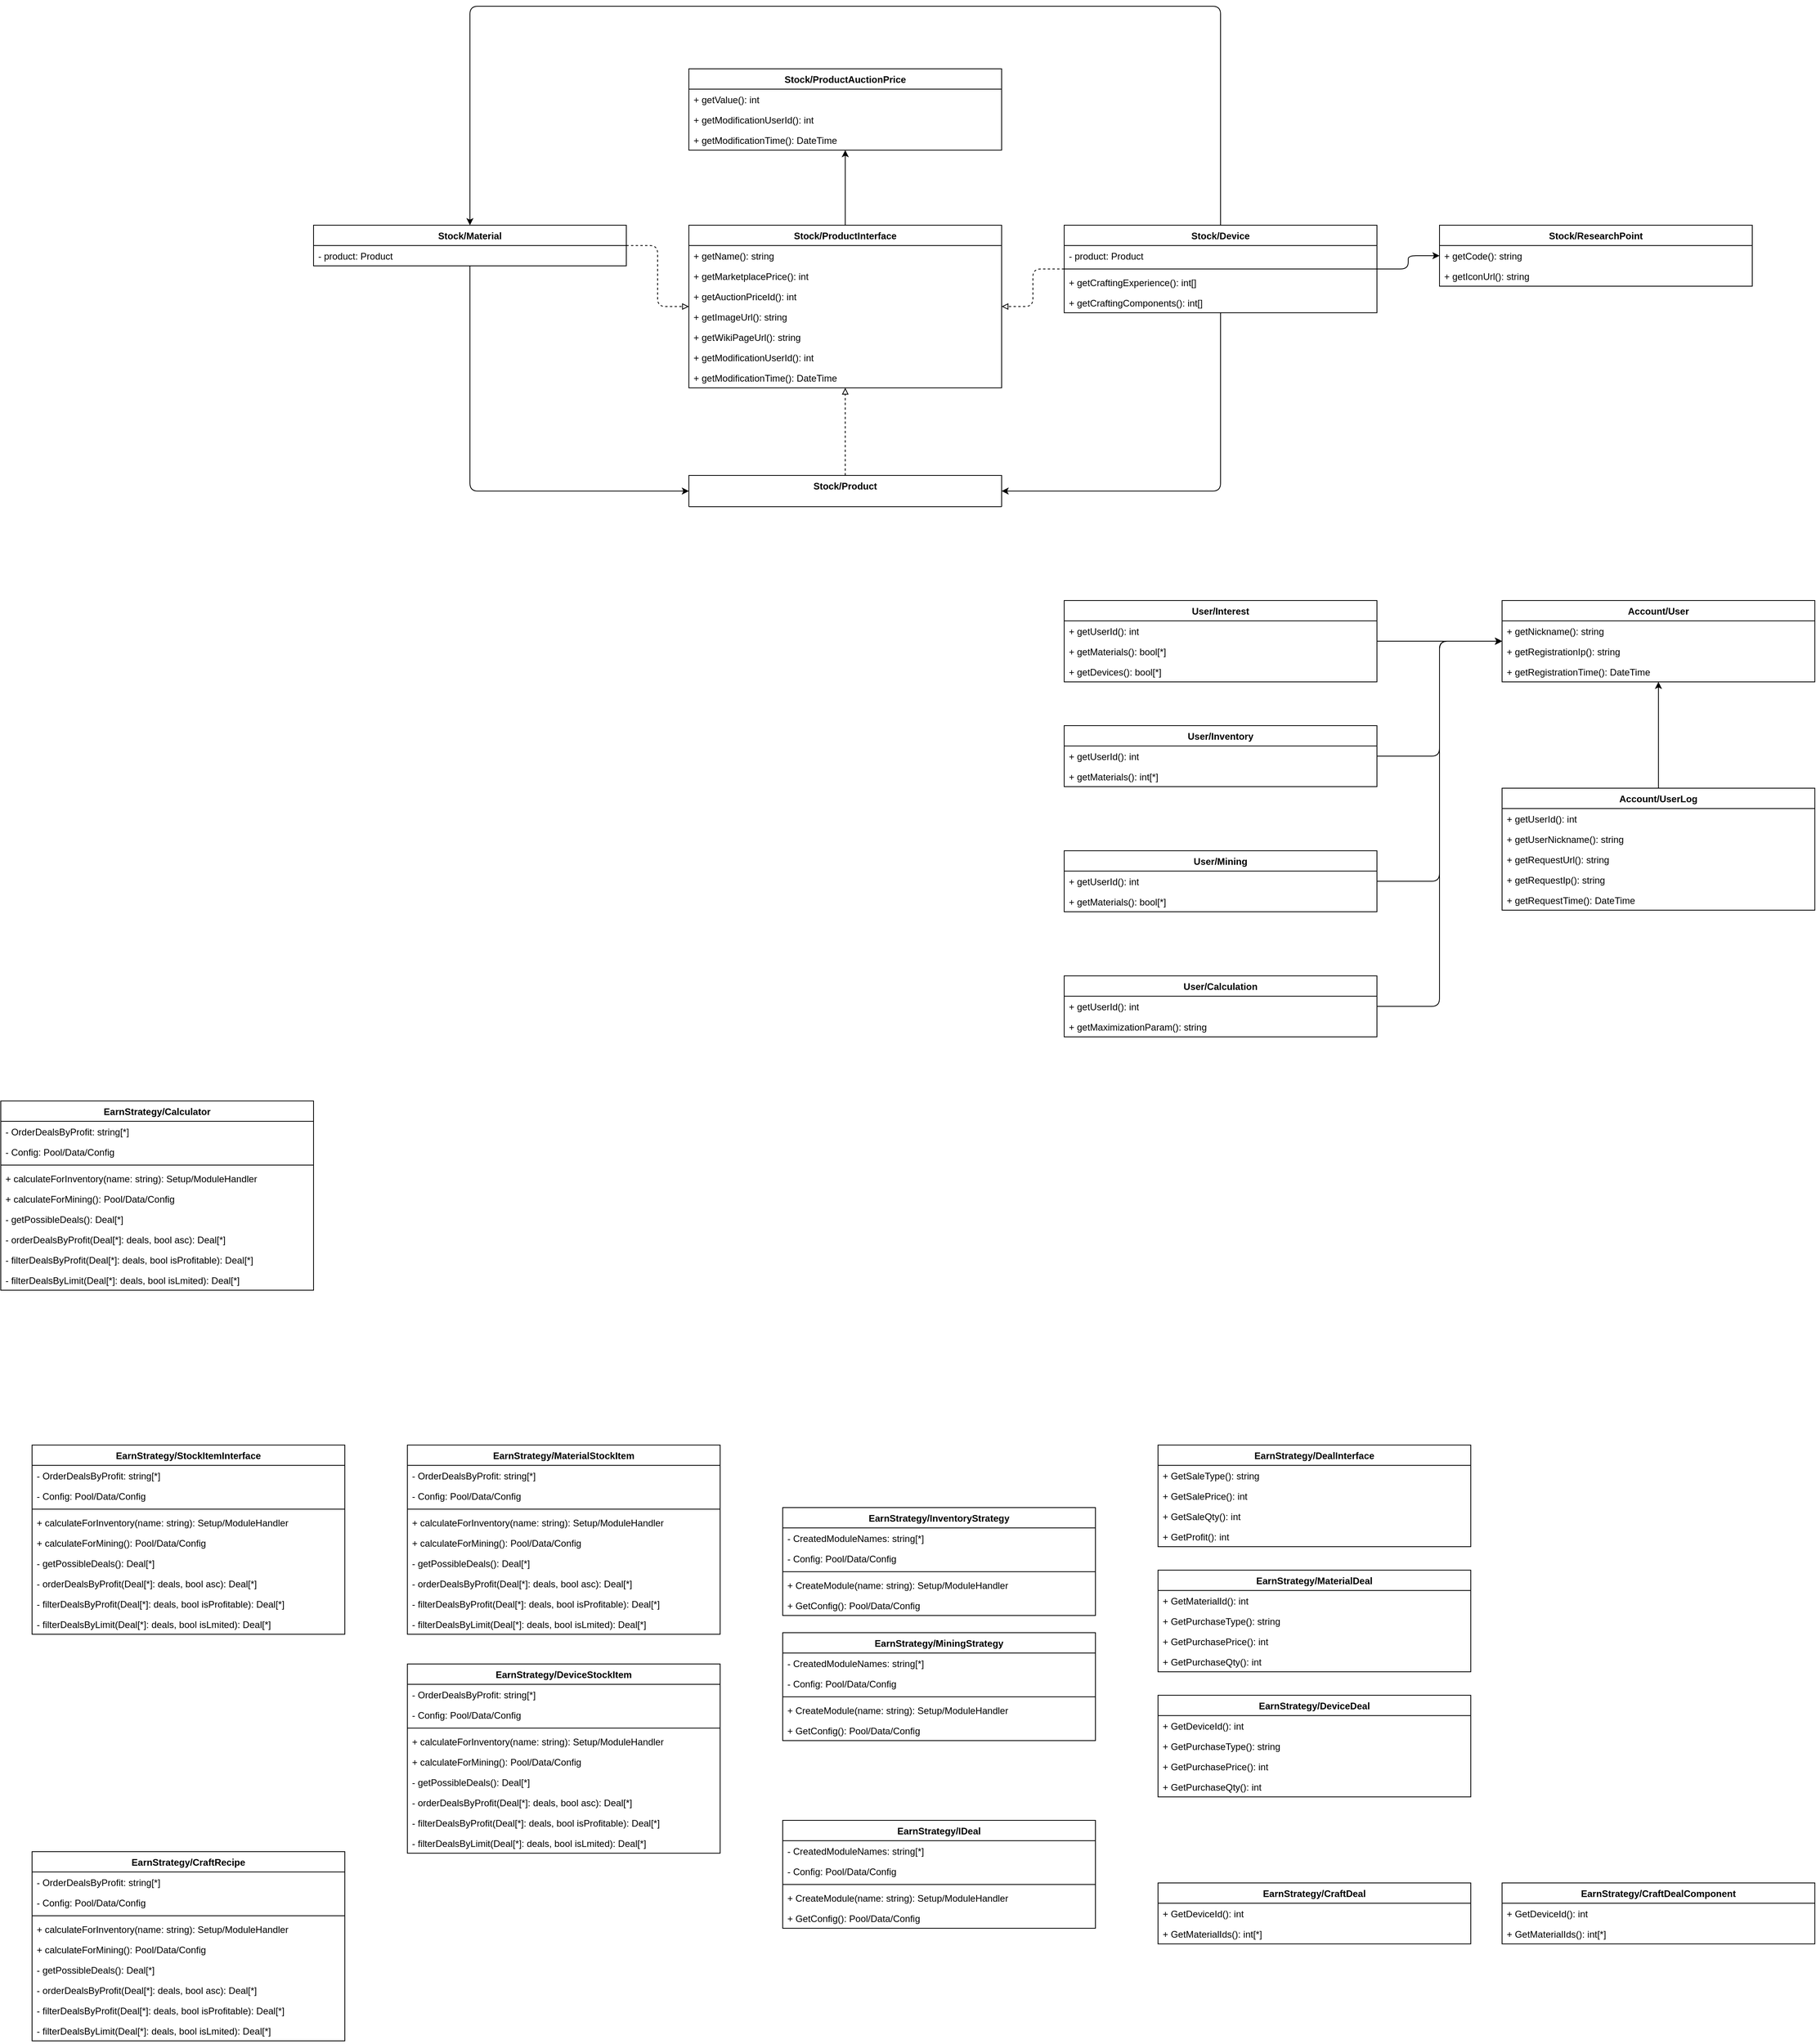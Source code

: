 <mxfile version="14.9.1" type="device"><diagram id="EbTlqy_v-wHD_9Xrhujj" name="Page-1"><mxGraphModel dx="19" dy="-1343" grid="1" gridSize="10" guides="0" tooltips="1" connect="1" arrows="1" fold="1" page="1" pageScale="1" pageWidth="827" pageHeight="1169" math="0" shadow="0"><root><mxCell id="0"/><mxCell id="1" parent="0"/><mxCell id="W6qtUKKai1vvtHUd_UgI-61" style="edgeStyle=orthogonalEdgeStyle;rounded=1;orthogonalLoop=1;jettySize=auto;html=1;fontSize=12;" parent="1" edge="1"><mxGeometry relative="1" as="geometry"><mxPoint x="2080" y="3399" as="sourcePoint"/></mxGeometry></mxCell><mxCell id="W6qtUKKai1vvtHUd_UgI-63" style="edgeStyle=orthogonalEdgeStyle;rounded=1;orthogonalLoop=1;jettySize=auto;html=1;fontSize=12;" parent="1" edge="1"><mxGeometry relative="1" as="geometry"><mxPoint x="2560" y="3425" as="sourcePoint"/></mxGeometry></mxCell><mxCell id="W6qtUKKai1vvtHUd_UgI-64" style="edgeStyle=orthogonalEdgeStyle;rounded=1;orthogonalLoop=1;jettySize=auto;html=1;fontSize=12;" parent="1" edge="1"><mxGeometry relative="1" as="geometry"><mxPoint x="3040" y="3399" as="sourcePoint"/></mxGeometry></mxCell><mxCell id="LVzOvmLSBqFNdBxfT8Rm-192" value="use" style="edgeStyle=orthogonalEdgeStyle;rounded=1;orthogonalLoop=1;jettySize=auto;html=1;endArrow=classic;endFill=1;dashed=1;" parent="1" edge="1"><mxGeometry relative="1" as="geometry"><Array as="points"><mxPoint x="1400" y="7359"/></Array><mxPoint x="1400" y="6884" as="sourcePoint"/></mxGeometry></mxCell><mxCell id="LVzOvmLSBqFNdBxfT8Rm-194" value="use" style="edgeStyle=orthogonalEdgeStyle;rounded=1;orthogonalLoop=1;jettySize=auto;html=1;endArrow=classic;endFill=1;dashed=1;" parent="1" edge="1"><mxGeometry relative="1" as="geometry"><mxPoint x="1600" y="6802" as="sourcePoint"/></mxGeometry></mxCell><mxCell id="LVzOvmLSBqFNdBxfT8Rm-190" style="edgeStyle=orthogonalEdgeStyle;rounded=1;orthogonalLoop=1;jettySize=auto;html=1;endArrow=classic;endFill=1;" parent="1" edge="1"><mxGeometry relative="1" as="geometry"><mxPoint x="2080" y="6906.0" as="sourcePoint"/></mxGeometry></mxCell><mxCell id="LVzOvmLSBqFNdBxfT8Rm-195" style="edgeStyle=orthogonalEdgeStyle;rounded=1;orthogonalLoop=1;jettySize=auto;html=1;endArrow=classic;endFill=1;" parent="1" edge="1"><mxGeometry relative="1" as="geometry"><mxPoint x="1880" y="7092.0" as="targetPoint"/></mxGeometry></mxCell><mxCell id="frJYX-tKk3IKAOaVazSM-27" style="edgeStyle=orthogonalEdgeStyle;rounded=1;orthogonalLoop=1;jettySize=auto;html=1;" parent="1" edge="1"><mxGeometry relative="1" as="geometry"><mxPoint x="2080" y="7372" as="sourcePoint"/></mxGeometry></mxCell><mxCell id="frJYX-tKk3IKAOaVazSM-29" style="edgeStyle=orthogonalEdgeStyle;rounded=1;orthogonalLoop=1;jettySize=auto;html=1;" parent="1" edge="1"><mxGeometry relative="1" as="geometry"><mxPoint x="2080" y="7372" as="sourcePoint"/></mxGeometry></mxCell><mxCell id="frJYX-tKk3IKAOaVazSM-30" style="edgeStyle=orthogonalEdgeStyle;rounded=1;orthogonalLoop=1;jettySize=auto;html=1;" parent="1" edge="1"><mxGeometry relative="1" as="geometry"><Array as="points"><mxPoint x="2120" y="7372"/><mxPoint x="2120" y="7606"/></Array><mxPoint x="2080" y="7372" as="sourcePoint"/></mxGeometry></mxCell><mxCell id="frJYX-tKk3IKAOaVazSM-34" style="edgeStyle=orthogonalEdgeStyle;rounded=1;orthogonalLoop=1;jettySize=auto;html=1;endArrow=block;endFill=0;" parent="1" edge="1"><mxGeometry relative="1" as="geometry"><mxPoint x="2560" y="7206.0" as="sourcePoint"/></mxGeometry></mxCell><mxCell id="frJYX-tKk3IKAOaVazSM-35" style="edgeStyle=orthogonalEdgeStyle;rounded=1;orthogonalLoop=1;jettySize=auto;html=1;endArrow=block;endFill=0;exitX=1;exitY=0.5;exitDx=0;exitDy=0;" parent="1" edge="1"><mxGeometry relative="1" as="geometry"><mxPoint x="2640" y="7393" as="targetPoint"/></mxGeometry></mxCell><mxCell id="frJYX-tKk3IKAOaVazSM-36" style="edgeStyle=orthogonalEdgeStyle;rounded=1;orthogonalLoop=1;jettySize=auto;html=1;endArrow=block;endFill=0;" parent="1" edge="1"><mxGeometry relative="1" as="geometry"><mxPoint x="2840" y="7426.0" as="targetPoint"/></mxGeometry></mxCell><mxCell id="P37nVCTgm7CpsJvQs5XP-95" style="edgeStyle=orthogonalEdgeStyle;rounded=1;orthogonalLoop=1;jettySize=auto;html=1;endArrow=classic;endFill=1;" parent="1" edge="1"><mxGeometry relative="1" as="geometry"><mxPoint x="1880" y="8772" as="sourcePoint"/></mxGeometry></mxCell><mxCell id="P37nVCTgm7CpsJvQs5XP-91" value="use" style="edgeStyle=orthogonalEdgeStyle;rounded=1;orthogonalLoop=1;jettySize=auto;html=1;dashed=1;endArrow=classic;endFill=1;" parent="1" edge="1"><mxGeometry relative="1" as="geometry"><mxPoint x="1600" y="8521" as="sourcePoint"/></mxGeometry></mxCell><mxCell id="P37nVCTgm7CpsJvQs5XP-90" value="create" style="edgeStyle=orthogonalEdgeStyle;rounded=1;orthogonalLoop=1;jettySize=auto;html=1;dashed=1;endArrow=classic;endFill=1;" parent="1" edge="1"><mxGeometry relative="1" as="geometry"><mxPoint x="1600" y="8776" as="sourcePoint"/></mxGeometry></mxCell><mxCell id="P37nVCTgm7CpsJvQs5XP-167" style="edgeStyle=orthogonalEdgeStyle;rounded=1;orthogonalLoop=1;jettySize=auto;html=1;dashed=1;startArrow=none;startFill=0;endArrow=block;endFill=0;" parent="1" edge="1"><mxGeometry relative="1" as="geometry"><mxPoint x="1880" y="8946" as="targetPoint"/></mxGeometry></mxCell><mxCell id="P37nVCTgm7CpsJvQs5XP-149" style="edgeStyle=orthogonalEdgeStyle;rounded=1;orthogonalLoop=1;jettySize=auto;html=1;dashed=1;endArrow=block;endFill=0;" parent="1" edge="1"><mxGeometry relative="1" as="geometry"><mxPoint x="-40" y="9632" as="targetPoint"/></mxGeometry></mxCell><mxCell id="P37nVCTgm7CpsJvQs5XP-155" style="edgeStyle=orthogonalEdgeStyle;rounded=1;orthogonalLoop=1;jettySize=auto;html=1;endArrow=block;endFill=0;" parent="1" edge="1"><mxGeometry relative="1" as="geometry"><mxPoint x="-40" y="9832" as="targetPoint"/></mxGeometry></mxCell><mxCell id="P37nVCTgm7CpsJvQs5XP-156" style="edgeStyle=orthogonalEdgeStyle;rounded=1;orthogonalLoop=1;jettySize=auto;html=1;endArrow=block;endFill=0;" parent="1" edge="1"><mxGeometry relative="1" as="geometry"><mxPoint x="-40" y="9832" as="targetPoint"/></mxGeometry></mxCell><mxCell id="P37nVCTgm7CpsJvQs5XP-157" style="edgeStyle=orthogonalEdgeStyle;rounded=1;orthogonalLoop=1;jettySize=auto;html=1;endArrow=block;endFill=0;" parent="1" edge="1"><mxGeometry relative="1" as="geometry"><mxPoint x="-40" y="9832" as="targetPoint"/></mxGeometry></mxCell><mxCell id="P37nVCTgm7CpsJvQs5XP-158" style="edgeStyle=orthogonalEdgeStyle;rounded=1;orthogonalLoop=1;jettySize=auto;html=1;endArrow=block;endFill=0;" parent="1" edge="1"><mxGeometry relative="1" as="geometry"><mxPoint x="-40" y="9832" as="targetPoint"/></mxGeometry></mxCell><mxCell id="9mJM6Vaxg9Ev8bd19UC6-107" style="edgeStyle=orthogonalEdgeStyle;rounded=1;orthogonalLoop=1;jettySize=auto;html=1;" parent="1" edge="1"><mxGeometry relative="1" as="geometry"><mxPoint x="1881" y="10320" as="targetPoint"/></mxGeometry></mxCell><mxCell id="9_f8xP5I8T8q7VKbAw_a-142" style="edgeStyle=orthogonalEdgeStyle;rounded=0;orthogonalLoop=1;jettySize=auto;html=1;startArrow=none;startFill=0;endArrow=none;endFill=0;" parent="1" edge="1"><mxGeometry relative="1" as="geometry"><mxPoint x="160" y="12301" as="sourcePoint"/></mxGeometry></mxCell><mxCell id="9_f8xP5I8T8q7VKbAw_a-144" style="edgeStyle=orthogonalEdgeStyle;rounded=0;orthogonalLoop=1;jettySize=auto;html=1;startArrow=none;startFill=0;endArrow=none;endFill=0;" parent="1" edge="1"><mxGeometry relative="1" as="geometry"><mxPoint x="240" y="12301" as="sourcePoint"/></mxGeometry></mxCell><mxCell id="B2TtPyGwdqZ0Qat9DRZX-41" style="edgeStyle=orthogonalEdgeStyle;rounded=0;orthogonalLoop=1;jettySize=auto;html=1;startArrow=none;startFill=0;endArrow=none;endFill=0;" parent="1" edge="1"><mxGeometry relative="1" as="geometry"><mxPoint x="200" y="12460" as="sourcePoint"/></mxGeometry></mxCell><mxCell id="B2TtPyGwdqZ0Qat9DRZX-43" style="edgeStyle=orthogonalEdgeStyle;rounded=0;orthogonalLoop=1;jettySize=auto;html=1;startArrow=none;startFill=0;endArrow=none;endFill=0;" parent="1" edge="1"><mxGeometry relative="1" as="geometry"><mxPoint x="280" y="12460" as="sourcePoint"/></mxGeometry></mxCell><mxCell id="B2TtPyGwdqZ0Qat9DRZX-48" style="edgeStyle=orthogonalEdgeStyle;rounded=0;orthogonalLoop=1;jettySize=auto;html=1;startArrow=none;startFill=0;endArrow=none;endFill=0;" parent="1" edge="1"><mxGeometry relative="1" as="geometry"><mxPoint x="200" y="12580" as="sourcePoint"/></mxGeometry></mxCell><mxCell id="B2TtPyGwdqZ0Qat9DRZX-50" style="edgeStyle=orthogonalEdgeStyle;rounded=0;orthogonalLoop=1;jettySize=auto;html=1;startArrow=none;startFill=0;endArrow=none;endFill=0;" parent="1" edge="1"><mxGeometry relative="1" as="geometry"><mxPoint x="280" y="12580" as="sourcePoint"/></mxGeometry></mxCell><mxCell id="gSXFKxl2ARQ3H-KaJOUK-23" style="edgeStyle=orthogonalEdgeStyle;rounded=0;orthogonalLoop=1;jettySize=auto;html=1;startArrow=none;startFill=0;endArrow=none;endFill=0;" parent="1" edge="1"><mxGeometry relative="1" as="geometry"><mxPoint x="320" y="12580" as="sourcePoint"/></mxGeometry></mxCell><mxCell id="gSXFKxl2ARQ3H-KaJOUK-25" style="edgeStyle=orthogonalEdgeStyle;rounded=0;orthogonalLoop=1;jettySize=auto;html=1;startArrow=none;startFill=0;endArrow=none;endFill=0;" parent="1" edge="1"><mxGeometry relative="1" as="geometry"><mxPoint x="400" y="12580" as="sourcePoint"/></mxGeometry></mxCell><mxCell id="gSXFKxl2ARQ3H-KaJOUK-27" style="edgeStyle=orthogonalEdgeStyle;rounded=0;orthogonalLoop=1;jettySize=auto;html=1;endArrow=none;endFill=0;" parent="1" edge="1"><mxGeometry relative="1" as="geometry"><mxPoint x="480" y="12580" as="sourcePoint"/></mxGeometry></mxCell><mxCell id="b_Xdh5TVnSJRGvP4Og8d-89" value="EarnStrategy/Calculator" style="swimlane;fontStyle=1;align=center;verticalAlign=top;childLayout=stackLayout;horizontal=1;startSize=26;horizontalStack=0;resizeParent=1;resizeParentMax=0;resizeLast=0;collapsible=1;marginBottom=0;" vertex="1" parent="1"><mxGeometry x="1720" y="4280" width="400" height="242" as="geometry"/></mxCell><mxCell id="b_Xdh5TVnSJRGvP4Og8d-90" value="- OrderDealsByProfit: string[*]" style="text;strokeColor=none;fillColor=none;align=left;verticalAlign=top;spacingLeft=4;spacingRight=4;overflow=hidden;rotatable=0;points=[[0,0.5],[1,0.5]];portConstraint=eastwest;" vertex="1" parent="b_Xdh5TVnSJRGvP4Og8d-89"><mxGeometry y="26" width="400" height="26" as="geometry"/></mxCell><mxCell id="b_Xdh5TVnSJRGvP4Og8d-91" value="- Config: Pool/Data/Config" style="text;strokeColor=none;fillColor=none;align=left;verticalAlign=top;spacingLeft=4;spacingRight=4;overflow=hidden;rotatable=0;points=[[0,0.5],[1,0.5]];portConstraint=eastwest;" vertex="1" parent="b_Xdh5TVnSJRGvP4Og8d-89"><mxGeometry y="52" width="400" height="26" as="geometry"/></mxCell><mxCell id="b_Xdh5TVnSJRGvP4Og8d-92" value="" style="line;strokeWidth=1;fillColor=none;align=left;verticalAlign=middle;spacingTop=-1;spacingLeft=3;spacingRight=3;rotatable=0;labelPosition=right;points=[];portConstraint=eastwest;" vertex="1" parent="b_Xdh5TVnSJRGvP4Og8d-89"><mxGeometry y="78" width="400" height="8" as="geometry"/></mxCell><mxCell id="b_Xdh5TVnSJRGvP4Og8d-93" value="+ calculateForInventory(name: string): Setup/ModuleHandler" style="text;strokeColor=none;fillColor=none;align=left;verticalAlign=top;spacingLeft=4;spacingRight=4;overflow=hidden;rotatable=0;points=[[0,0.5],[1,0.5]];portConstraint=eastwest;" vertex="1" parent="b_Xdh5TVnSJRGvP4Og8d-89"><mxGeometry y="86" width="400" height="26" as="geometry"/></mxCell><mxCell id="b_Xdh5TVnSJRGvP4Og8d-94" value="+ calculateForMining(): Pool/Data/Config" style="text;strokeColor=none;fillColor=none;align=left;verticalAlign=top;spacingLeft=4;spacingRight=4;overflow=hidden;rotatable=0;points=[[0,0.5],[1,0.5]];portConstraint=eastwest;fontSize=12;" vertex="1" parent="b_Xdh5TVnSJRGvP4Og8d-89"><mxGeometry y="112" width="400" height="26" as="geometry"/></mxCell><mxCell id="b_Xdh5TVnSJRGvP4Og8d-116" value="- getPossibleDeals(): Deal[*]" style="text;strokeColor=none;fillColor=none;align=left;verticalAlign=top;spacingLeft=4;spacingRight=4;overflow=hidden;rotatable=0;points=[[0,0.5],[1,0.5]];portConstraint=eastwest;" vertex="1" parent="b_Xdh5TVnSJRGvP4Og8d-89"><mxGeometry y="138" width="400" height="26" as="geometry"/></mxCell><mxCell id="b_Xdh5TVnSJRGvP4Og8d-113" value="- orderDealsByProfit(Deal[*]: deals, bool asc): Deal[*]" style="text;strokeColor=none;fillColor=none;align=left;verticalAlign=top;spacingLeft=4;spacingRight=4;overflow=hidden;rotatable=0;points=[[0,0.5],[1,0.5]];portConstraint=eastwest;" vertex="1" parent="b_Xdh5TVnSJRGvP4Og8d-89"><mxGeometry y="164" width="400" height="26" as="geometry"/></mxCell><mxCell id="b_Xdh5TVnSJRGvP4Og8d-114" value="- filterDealsByProfit(Deal[*]: deals, bool isProfitable): Deal[*]" style="text;strokeColor=none;fillColor=none;align=left;verticalAlign=top;spacingLeft=4;spacingRight=4;overflow=hidden;rotatable=0;points=[[0,0.5],[1,0.5]];portConstraint=eastwest;" vertex="1" parent="b_Xdh5TVnSJRGvP4Og8d-89"><mxGeometry y="190" width="400" height="26" as="geometry"/></mxCell><mxCell id="b_Xdh5TVnSJRGvP4Og8d-115" value="- filterDealsByLimit(Deal[*]: deals, bool isLmited): Deal[*]" style="text;strokeColor=none;fillColor=none;align=left;verticalAlign=top;spacingLeft=4;spacingRight=4;overflow=hidden;rotatable=0;points=[[0,0.5],[1,0.5]];portConstraint=eastwest;" vertex="1" parent="b_Xdh5TVnSJRGvP4Og8d-89"><mxGeometry y="216" width="400" height="26" as="geometry"/></mxCell><mxCell id="b_Xdh5TVnSJRGvP4Og8d-95" value="EarnStrategy/InventoryStrategy" style="swimlane;fontStyle=1;align=center;verticalAlign=top;childLayout=stackLayout;horizontal=1;startSize=26;horizontalStack=0;resizeParent=1;resizeParentMax=0;resizeLast=0;collapsible=1;marginBottom=0;" vertex="1" parent="1"><mxGeometry x="2720" y="4800" width="400" height="138" as="geometry"/></mxCell><mxCell id="b_Xdh5TVnSJRGvP4Og8d-96" value="- CreatedModuleNames: string[*]" style="text;strokeColor=none;fillColor=none;align=left;verticalAlign=top;spacingLeft=4;spacingRight=4;overflow=hidden;rotatable=0;points=[[0,0.5],[1,0.5]];portConstraint=eastwest;" vertex="1" parent="b_Xdh5TVnSJRGvP4Og8d-95"><mxGeometry y="26" width="400" height="26" as="geometry"/></mxCell><mxCell id="b_Xdh5TVnSJRGvP4Og8d-97" value="- Config: Pool/Data/Config" style="text;strokeColor=none;fillColor=none;align=left;verticalAlign=top;spacingLeft=4;spacingRight=4;overflow=hidden;rotatable=0;points=[[0,0.5],[1,0.5]];portConstraint=eastwest;" vertex="1" parent="b_Xdh5TVnSJRGvP4Og8d-95"><mxGeometry y="52" width="400" height="26" as="geometry"/></mxCell><mxCell id="b_Xdh5TVnSJRGvP4Og8d-98" value="" style="line;strokeWidth=1;fillColor=none;align=left;verticalAlign=middle;spacingTop=-1;spacingLeft=3;spacingRight=3;rotatable=0;labelPosition=right;points=[];portConstraint=eastwest;" vertex="1" parent="b_Xdh5TVnSJRGvP4Og8d-95"><mxGeometry y="78" width="400" height="8" as="geometry"/></mxCell><mxCell id="b_Xdh5TVnSJRGvP4Og8d-99" value="+ CreateModule(name: string): Setup/ModuleHandler" style="text;strokeColor=none;fillColor=none;align=left;verticalAlign=top;spacingLeft=4;spacingRight=4;overflow=hidden;rotatable=0;points=[[0,0.5],[1,0.5]];portConstraint=eastwest;" vertex="1" parent="b_Xdh5TVnSJRGvP4Og8d-95"><mxGeometry y="86" width="400" height="26" as="geometry"/></mxCell><mxCell id="b_Xdh5TVnSJRGvP4Og8d-100" value="+ GetConfig(): Pool/Data/Config" style="text;strokeColor=none;fillColor=none;align=left;verticalAlign=top;spacingLeft=4;spacingRight=4;overflow=hidden;rotatable=0;points=[[0,0.5],[1,0.5]];portConstraint=eastwest;fontSize=12;" vertex="1" parent="b_Xdh5TVnSJRGvP4Og8d-95"><mxGeometry y="112" width="400" height="26" as="geometry"/></mxCell><mxCell id="b_Xdh5TVnSJRGvP4Og8d-101" value="EarnStrategy/MiningStrategy" style="swimlane;fontStyle=1;align=center;verticalAlign=top;childLayout=stackLayout;horizontal=1;startSize=26;horizontalStack=0;resizeParent=1;resizeParentMax=0;resizeLast=0;collapsible=1;marginBottom=0;" vertex="1" parent="1"><mxGeometry x="2720" y="4960" width="400" height="138" as="geometry"/></mxCell><mxCell id="b_Xdh5TVnSJRGvP4Og8d-102" value="- CreatedModuleNames: string[*]" style="text;strokeColor=none;fillColor=none;align=left;verticalAlign=top;spacingLeft=4;spacingRight=4;overflow=hidden;rotatable=0;points=[[0,0.5],[1,0.5]];portConstraint=eastwest;" vertex="1" parent="b_Xdh5TVnSJRGvP4Og8d-101"><mxGeometry y="26" width="400" height="26" as="geometry"/></mxCell><mxCell id="b_Xdh5TVnSJRGvP4Og8d-103" value="- Config: Pool/Data/Config" style="text;strokeColor=none;fillColor=none;align=left;verticalAlign=top;spacingLeft=4;spacingRight=4;overflow=hidden;rotatable=0;points=[[0,0.5],[1,0.5]];portConstraint=eastwest;" vertex="1" parent="b_Xdh5TVnSJRGvP4Og8d-101"><mxGeometry y="52" width="400" height="26" as="geometry"/></mxCell><mxCell id="b_Xdh5TVnSJRGvP4Og8d-104" value="" style="line;strokeWidth=1;fillColor=none;align=left;verticalAlign=middle;spacingTop=-1;spacingLeft=3;spacingRight=3;rotatable=0;labelPosition=right;points=[];portConstraint=eastwest;" vertex="1" parent="b_Xdh5TVnSJRGvP4Og8d-101"><mxGeometry y="78" width="400" height="8" as="geometry"/></mxCell><mxCell id="b_Xdh5TVnSJRGvP4Og8d-105" value="+ CreateModule(name: string): Setup/ModuleHandler" style="text;strokeColor=none;fillColor=none;align=left;verticalAlign=top;spacingLeft=4;spacingRight=4;overflow=hidden;rotatable=0;points=[[0,0.5],[1,0.5]];portConstraint=eastwest;" vertex="1" parent="b_Xdh5TVnSJRGvP4Og8d-101"><mxGeometry y="86" width="400" height="26" as="geometry"/></mxCell><mxCell id="b_Xdh5TVnSJRGvP4Og8d-106" value="+ GetConfig(): Pool/Data/Config" style="text;strokeColor=none;fillColor=none;align=left;verticalAlign=top;spacingLeft=4;spacingRight=4;overflow=hidden;rotatable=0;points=[[0,0.5],[1,0.5]];portConstraint=eastwest;fontSize=12;" vertex="1" parent="b_Xdh5TVnSJRGvP4Og8d-101"><mxGeometry y="112" width="400" height="26" as="geometry"/></mxCell><mxCell id="b_Xdh5TVnSJRGvP4Og8d-107" value="EarnStrategy/IDeal" style="swimlane;fontStyle=1;align=center;verticalAlign=top;childLayout=stackLayout;horizontal=1;startSize=26;horizontalStack=0;resizeParent=1;resizeParentMax=0;resizeLast=0;collapsible=1;marginBottom=0;" vertex="1" parent="1"><mxGeometry x="2720" y="5200" width="400" height="138" as="geometry"/></mxCell><mxCell id="b_Xdh5TVnSJRGvP4Og8d-108" value="- CreatedModuleNames: string[*]" style="text;strokeColor=none;fillColor=none;align=left;verticalAlign=top;spacingLeft=4;spacingRight=4;overflow=hidden;rotatable=0;points=[[0,0.5],[1,0.5]];portConstraint=eastwest;" vertex="1" parent="b_Xdh5TVnSJRGvP4Og8d-107"><mxGeometry y="26" width="400" height="26" as="geometry"/></mxCell><mxCell id="b_Xdh5TVnSJRGvP4Og8d-109" value="- Config: Pool/Data/Config" style="text;strokeColor=none;fillColor=none;align=left;verticalAlign=top;spacingLeft=4;spacingRight=4;overflow=hidden;rotatable=0;points=[[0,0.5],[1,0.5]];portConstraint=eastwest;" vertex="1" parent="b_Xdh5TVnSJRGvP4Og8d-107"><mxGeometry y="52" width="400" height="26" as="geometry"/></mxCell><mxCell id="b_Xdh5TVnSJRGvP4Og8d-110" value="" style="line;strokeWidth=1;fillColor=none;align=left;verticalAlign=middle;spacingTop=-1;spacingLeft=3;spacingRight=3;rotatable=0;labelPosition=right;points=[];portConstraint=eastwest;" vertex="1" parent="b_Xdh5TVnSJRGvP4Og8d-107"><mxGeometry y="78" width="400" height="8" as="geometry"/></mxCell><mxCell id="b_Xdh5TVnSJRGvP4Og8d-111" value="+ CreateModule(name: string): Setup/ModuleHandler" style="text;strokeColor=none;fillColor=none;align=left;verticalAlign=top;spacingLeft=4;spacingRight=4;overflow=hidden;rotatable=0;points=[[0,0.5],[1,0.5]];portConstraint=eastwest;" vertex="1" parent="b_Xdh5TVnSJRGvP4Og8d-107"><mxGeometry y="86" width="400" height="26" as="geometry"/></mxCell><mxCell id="b_Xdh5TVnSJRGvP4Og8d-112" value="+ GetConfig(): Pool/Data/Config" style="text;strokeColor=none;fillColor=none;align=left;verticalAlign=top;spacingLeft=4;spacingRight=4;overflow=hidden;rotatable=0;points=[[0,0.5],[1,0.5]];portConstraint=eastwest;fontSize=12;" vertex="1" parent="b_Xdh5TVnSJRGvP4Og8d-107"><mxGeometry y="112" width="400" height="26" as="geometry"/></mxCell><mxCell id="b_Xdh5TVnSJRGvP4Og8d-117" value="EarnStrategy/MaterialDeal" style="swimlane;fontStyle=1;align=center;verticalAlign=top;childLayout=stackLayout;horizontal=1;startSize=26;horizontalStack=0;resizeParent=1;resizeParentMax=0;resizeLast=0;collapsible=1;marginBottom=0;" vertex="1" parent="1"><mxGeometry x="3200" y="4880" width="400" height="130" as="geometry"/></mxCell><mxCell id="b_Xdh5TVnSJRGvP4Og8d-179" value="+ GetMaterialId(): int" style="text;strokeColor=none;fillColor=none;align=left;verticalAlign=top;spacingLeft=4;spacingRight=4;overflow=hidden;rotatable=0;points=[[0,0.5],[1,0.5]];portConstraint=eastwest;fontSize=12;" vertex="1" parent="b_Xdh5TVnSJRGvP4Og8d-117"><mxGeometry y="26" width="400" height="26" as="geometry"/></mxCell><mxCell id="b_Xdh5TVnSJRGvP4Og8d-191" value="+ GetPurchaseType(): string" style="text;strokeColor=none;fillColor=none;align=left;verticalAlign=top;spacingLeft=4;spacingRight=4;overflow=hidden;rotatable=0;points=[[0,0.5],[1,0.5]];portConstraint=eastwest;" vertex="1" parent="b_Xdh5TVnSJRGvP4Og8d-117"><mxGeometry y="52" width="400" height="26" as="geometry"/></mxCell><mxCell id="b_Xdh5TVnSJRGvP4Og8d-192" value="+ GetPurchasePrice(): int" style="text;strokeColor=none;fillColor=none;align=left;verticalAlign=top;spacingLeft=4;spacingRight=4;overflow=hidden;rotatable=0;points=[[0,0.5],[1,0.5]];portConstraint=eastwest;fontSize=12;" vertex="1" parent="b_Xdh5TVnSJRGvP4Og8d-117"><mxGeometry y="78" width="400" height="26" as="geometry"/></mxCell><mxCell id="b_Xdh5TVnSJRGvP4Og8d-193" value="+ GetPurchaseQty(): int" style="text;strokeColor=none;fillColor=none;align=left;verticalAlign=top;spacingLeft=4;spacingRight=4;overflow=hidden;rotatable=0;points=[[0,0.5],[1,0.5]];portConstraint=eastwest;fontSize=12;" vertex="1" parent="b_Xdh5TVnSJRGvP4Og8d-117"><mxGeometry y="104" width="400" height="26" as="geometry"/></mxCell><mxCell id="b_Xdh5TVnSJRGvP4Og8d-123" value="EarnStrategy/DeviceDeal" style="swimlane;fontStyle=1;align=center;verticalAlign=top;childLayout=stackLayout;horizontal=1;startSize=26;horizontalStack=0;resizeParent=1;resizeParentMax=0;resizeLast=0;collapsible=1;marginBottom=0;" vertex="1" parent="1"><mxGeometry x="3200" y="5040" width="400" height="130" as="geometry"/></mxCell><mxCell id="b_Xdh5TVnSJRGvP4Og8d-188" value="+ GetDeviceId(): int" style="text;strokeColor=none;fillColor=none;align=left;verticalAlign=top;spacingLeft=4;spacingRight=4;overflow=hidden;rotatable=0;points=[[0,0.5],[1,0.5]];portConstraint=eastwest;fontSize=12;" vertex="1" parent="b_Xdh5TVnSJRGvP4Og8d-123"><mxGeometry y="26" width="400" height="26" as="geometry"/></mxCell><mxCell id="b_Xdh5TVnSJRGvP4Og8d-194" value="+ GetPurchaseType(): string" style="text;strokeColor=none;fillColor=none;align=left;verticalAlign=top;spacingLeft=4;spacingRight=4;overflow=hidden;rotatable=0;points=[[0,0.5],[1,0.5]];portConstraint=eastwest;" vertex="1" parent="b_Xdh5TVnSJRGvP4Og8d-123"><mxGeometry y="52" width="400" height="26" as="geometry"/></mxCell><mxCell id="b_Xdh5TVnSJRGvP4Og8d-195" value="+ GetPurchasePrice(): int" style="text;strokeColor=none;fillColor=none;align=left;verticalAlign=top;spacingLeft=4;spacingRight=4;overflow=hidden;rotatable=0;points=[[0,0.5],[1,0.5]];portConstraint=eastwest;fontSize=12;" vertex="1" parent="b_Xdh5TVnSJRGvP4Og8d-123"><mxGeometry y="78" width="400" height="26" as="geometry"/></mxCell><mxCell id="b_Xdh5TVnSJRGvP4Og8d-196" value="+ GetPurchaseQty(): int" style="text;strokeColor=none;fillColor=none;align=left;verticalAlign=top;spacingLeft=4;spacingRight=4;overflow=hidden;rotatable=0;points=[[0,0.5],[1,0.5]];portConstraint=eastwest;fontSize=12;" vertex="1" parent="b_Xdh5TVnSJRGvP4Og8d-123"><mxGeometry y="104" width="400" height="26" as="geometry"/></mxCell><mxCell id="b_Xdh5TVnSJRGvP4Og8d-129" value="EarnStrategy/CraftDeal" style="swimlane;fontStyle=1;align=center;verticalAlign=top;childLayout=stackLayout;horizontal=1;startSize=26;horizontalStack=0;resizeParent=1;resizeParentMax=0;resizeLast=0;collapsible=1;marginBottom=0;" vertex="1" parent="1"><mxGeometry x="3200" y="5280" width="400" height="78" as="geometry"/></mxCell><mxCell id="b_Xdh5TVnSJRGvP4Og8d-189" value="+ GetDeviceId(): int" style="text;strokeColor=none;fillColor=none;align=left;verticalAlign=top;spacingLeft=4;spacingRight=4;overflow=hidden;rotatable=0;points=[[0,0.5],[1,0.5]];portConstraint=eastwest;fontSize=12;" vertex="1" parent="b_Xdh5TVnSJRGvP4Og8d-129"><mxGeometry y="26" width="400" height="26" as="geometry"/></mxCell><mxCell id="b_Xdh5TVnSJRGvP4Og8d-190" value="+ GetMaterialIds(): int[*]" style="text;strokeColor=none;fillColor=none;align=left;verticalAlign=top;spacingLeft=4;spacingRight=4;overflow=hidden;rotatable=0;points=[[0,0.5],[1,0.5]];portConstraint=eastwest;fontSize=12;" vertex="1" parent="b_Xdh5TVnSJRGvP4Og8d-129"><mxGeometry y="52" width="400" height="26" as="geometry"/></mxCell><mxCell id="b_Xdh5TVnSJRGvP4Og8d-135" value="EarnStrategy/StockItemInterface" style="swimlane;fontStyle=1;align=center;verticalAlign=top;childLayout=stackLayout;horizontal=1;startSize=26;horizontalStack=0;resizeParent=1;resizeParentMax=0;resizeLast=0;collapsible=1;marginBottom=0;" vertex="1" parent="1"><mxGeometry x="1760" y="4720" width="400" height="242" as="geometry"/></mxCell><mxCell id="b_Xdh5TVnSJRGvP4Og8d-136" value="- OrderDealsByProfit: string[*]" style="text;strokeColor=none;fillColor=none;align=left;verticalAlign=top;spacingLeft=4;spacingRight=4;overflow=hidden;rotatable=0;points=[[0,0.5],[1,0.5]];portConstraint=eastwest;" vertex="1" parent="b_Xdh5TVnSJRGvP4Og8d-135"><mxGeometry y="26" width="400" height="26" as="geometry"/></mxCell><mxCell id="b_Xdh5TVnSJRGvP4Og8d-137" value="- Config: Pool/Data/Config" style="text;strokeColor=none;fillColor=none;align=left;verticalAlign=top;spacingLeft=4;spacingRight=4;overflow=hidden;rotatable=0;points=[[0,0.5],[1,0.5]];portConstraint=eastwest;" vertex="1" parent="b_Xdh5TVnSJRGvP4Og8d-135"><mxGeometry y="52" width="400" height="26" as="geometry"/></mxCell><mxCell id="b_Xdh5TVnSJRGvP4Og8d-138" value="" style="line;strokeWidth=1;fillColor=none;align=left;verticalAlign=middle;spacingTop=-1;spacingLeft=3;spacingRight=3;rotatable=0;labelPosition=right;points=[];portConstraint=eastwest;" vertex="1" parent="b_Xdh5TVnSJRGvP4Og8d-135"><mxGeometry y="78" width="400" height="8" as="geometry"/></mxCell><mxCell id="b_Xdh5TVnSJRGvP4Og8d-139" value="+ calculateForInventory(name: string): Setup/ModuleHandler" style="text;strokeColor=none;fillColor=none;align=left;verticalAlign=top;spacingLeft=4;spacingRight=4;overflow=hidden;rotatable=0;points=[[0,0.5],[1,0.5]];portConstraint=eastwest;" vertex="1" parent="b_Xdh5TVnSJRGvP4Og8d-135"><mxGeometry y="86" width="400" height="26" as="geometry"/></mxCell><mxCell id="b_Xdh5TVnSJRGvP4Og8d-140" value="+ calculateForMining(): Pool/Data/Config" style="text;strokeColor=none;fillColor=none;align=left;verticalAlign=top;spacingLeft=4;spacingRight=4;overflow=hidden;rotatable=0;points=[[0,0.5],[1,0.5]];portConstraint=eastwest;fontSize=12;" vertex="1" parent="b_Xdh5TVnSJRGvP4Og8d-135"><mxGeometry y="112" width="400" height="26" as="geometry"/></mxCell><mxCell id="b_Xdh5TVnSJRGvP4Og8d-141" value="- getPossibleDeals(): Deal[*]" style="text;strokeColor=none;fillColor=none;align=left;verticalAlign=top;spacingLeft=4;spacingRight=4;overflow=hidden;rotatable=0;points=[[0,0.5],[1,0.5]];portConstraint=eastwest;" vertex="1" parent="b_Xdh5TVnSJRGvP4Og8d-135"><mxGeometry y="138" width="400" height="26" as="geometry"/></mxCell><mxCell id="b_Xdh5TVnSJRGvP4Og8d-142" value="- orderDealsByProfit(Deal[*]: deals, bool asc): Deal[*]" style="text;strokeColor=none;fillColor=none;align=left;verticalAlign=top;spacingLeft=4;spacingRight=4;overflow=hidden;rotatable=0;points=[[0,0.5],[1,0.5]];portConstraint=eastwest;" vertex="1" parent="b_Xdh5TVnSJRGvP4Og8d-135"><mxGeometry y="164" width="400" height="26" as="geometry"/></mxCell><mxCell id="b_Xdh5TVnSJRGvP4Og8d-143" value="- filterDealsByProfit(Deal[*]: deals, bool isProfitable): Deal[*]" style="text;strokeColor=none;fillColor=none;align=left;verticalAlign=top;spacingLeft=4;spacingRight=4;overflow=hidden;rotatable=0;points=[[0,0.5],[1,0.5]];portConstraint=eastwest;" vertex="1" parent="b_Xdh5TVnSJRGvP4Og8d-135"><mxGeometry y="190" width="400" height="26" as="geometry"/></mxCell><mxCell id="b_Xdh5TVnSJRGvP4Og8d-144" value="- filterDealsByLimit(Deal[*]: deals, bool isLmited): Deal[*]" style="text;strokeColor=none;fillColor=none;align=left;verticalAlign=top;spacingLeft=4;spacingRight=4;overflow=hidden;rotatable=0;points=[[0,0.5],[1,0.5]];portConstraint=eastwest;" vertex="1" parent="b_Xdh5TVnSJRGvP4Og8d-135"><mxGeometry y="216" width="400" height="26" as="geometry"/></mxCell><mxCell id="b_Xdh5TVnSJRGvP4Og8d-145" value="EarnStrategy/CraftRecipe" style="swimlane;fontStyle=1;align=center;verticalAlign=top;childLayout=stackLayout;horizontal=1;startSize=26;horizontalStack=0;resizeParent=1;resizeParentMax=0;resizeLast=0;collapsible=1;marginBottom=0;" vertex="1" parent="1"><mxGeometry x="1760" y="5240" width="400" height="242" as="geometry"/></mxCell><mxCell id="b_Xdh5TVnSJRGvP4Og8d-146" value="- OrderDealsByProfit: string[*]" style="text;strokeColor=none;fillColor=none;align=left;verticalAlign=top;spacingLeft=4;spacingRight=4;overflow=hidden;rotatable=0;points=[[0,0.5],[1,0.5]];portConstraint=eastwest;" vertex="1" parent="b_Xdh5TVnSJRGvP4Og8d-145"><mxGeometry y="26" width="400" height="26" as="geometry"/></mxCell><mxCell id="b_Xdh5TVnSJRGvP4Og8d-147" value="- Config: Pool/Data/Config" style="text;strokeColor=none;fillColor=none;align=left;verticalAlign=top;spacingLeft=4;spacingRight=4;overflow=hidden;rotatable=0;points=[[0,0.5],[1,0.5]];portConstraint=eastwest;" vertex="1" parent="b_Xdh5TVnSJRGvP4Og8d-145"><mxGeometry y="52" width="400" height="26" as="geometry"/></mxCell><mxCell id="b_Xdh5TVnSJRGvP4Og8d-148" value="" style="line;strokeWidth=1;fillColor=none;align=left;verticalAlign=middle;spacingTop=-1;spacingLeft=3;spacingRight=3;rotatable=0;labelPosition=right;points=[];portConstraint=eastwest;" vertex="1" parent="b_Xdh5TVnSJRGvP4Og8d-145"><mxGeometry y="78" width="400" height="8" as="geometry"/></mxCell><mxCell id="b_Xdh5TVnSJRGvP4Og8d-149" value="+ calculateForInventory(name: string): Setup/ModuleHandler" style="text;strokeColor=none;fillColor=none;align=left;verticalAlign=top;spacingLeft=4;spacingRight=4;overflow=hidden;rotatable=0;points=[[0,0.5],[1,0.5]];portConstraint=eastwest;" vertex="1" parent="b_Xdh5TVnSJRGvP4Og8d-145"><mxGeometry y="86" width="400" height="26" as="geometry"/></mxCell><mxCell id="b_Xdh5TVnSJRGvP4Og8d-150" value="+ calculateForMining(): Pool/Data/Config" style="text;strokeColor=none;fillColor=none;align=left;verticalAlign=top;spacingLeft=4;spacingRight=4;overflow=hidden;rotatable=0;points=[[0,0.5],[1,0.5]];portConstraint=eastwest;fontSize=12;" vertex="1" parent="b_Xdh5TVnSJRGvP4Og8d-145"><mxGeometry y="112" width="400" height="26" as="geometry"/></mxCell><mxCell id="b_Xdh5TVnSJRGvP4Og8d-151" value="- getPossibleDeals(): Deal[*]" style="text;strokeColor=none;fillColor=none;align=left;verticalAlign=top;spacingLeft=4;spacingRight=4;overflow=hidden;rotatable=0;points=[[0,0.5],[1,0.5]];portConstraint=eastwest;" vertex="1" parent="b_Xdh5TVnSJRGvP4Og8d-145"><mxGeometry y="138" width="400" height="26" as="geometry"/></mxCell><mxCell id="b_Xdh5TVnSJRGvP4Og8d-152" value="- orderDealsByProfit(Deal[*]: deals, bool asc): Deal[*]" style="text;strokeColor=none;fillColor=none;align=left;verticalAlign=top;spacingLeft=4;spacingRight=4;overflow=hidden;rotatable=0;points=[[0,0.5],[1,0.5]];portConstraint=eastwest;" vertex="1" parent="b_Xdh5TVnSJRGvP4Og8d-145"><mxGeometry y="164" width="400" height="26" as="geometry"/></mxCell><mxCell id="b_Xdh5TVnSJRGvP4Og8d-153" value="- filterDealsByProfit(Deal[*]: deals, bool isProfitable): Deal[*]" style="text;strokeColor=none;fillColor=none;align=left;verticalAlign=top;spacingLeft=4;spacingRight=4;overflow=hidden;rotatable=0;points=[[0,0.5],[1,0.5]];portConstraint=eastwest;" vertex="1" parent="b_Xdh5TVnSJRGvP4Og8d-145"><mxGeometry y="190" width="400" height="26" as="geometry"/></mxCell><mxCell id="b_Xdh5TVnSJRGvP4Og8d-154" value="- filterDealsByLimit(Deal[*]: deals, bool isLmited): Deal[*]" style="text;strokeColor=none;fillColor=none;align=left;verticalAlign=top;spacingLeft=4;spacingRight=4;overflow=hidden;rotatable=0;points=[[0,0.5],[1,0.5]];portConstraint=eastwest;" vertex="1" parent="b_Xdh5TVnSJRGvP4Og8d-145"><mxGeometry y="216" width="400" height="26" as="geometry"/></mxCell><mxCell id="b_Xdh5TVnSJRGvP4Og8d-155" value="EarnStrategy/MaterialStockItem" style="swimlane;fontStyle=1;align=center;verticalAlign=top;childLayout=stackLayout;horizontal=1;startSize=26;horizontalStack=0;resizeParent=1;resizeParentMax=0;resizeLast=0;collapsible=1;marginBottom=0;" vertex="1" parent="1"><mxGeometry x="2240" y="4720" width="400" height="242" as="geometry"/></mxCell><mxCell id="b_Xdh5TVnSJRGvP4Og8d-156" value="- OrderDealsByProfit: string[*]" style="text;strokeColor=none;fillColor=none;align=left;verticalAlign=top;spacingLeft=4;spacingRight=4;overflow=hidden;rotatable=0;points=[[0,0.5],[1,0.5]];portConstraint=eastwest;" vertex="1" parent="b_Xdh5TVnSJRGvP4Og8d-155"><mxGeometry y="26" width="400" height="26" as="geometry"/></mxCell><mxCell id="b_Xdh5TVnSJRGvP4Og8d-157" value="- Config: Pool/Data/Config" style="text;strokeColor=none;fillColor=none;align=left;verticalAlign=top;spacingLeft=4;spacingRight=4;overflow=hidden;rotatable=0;points=[[0,0.5],[1,0.5]];portConstraint=eastwest;" vertex="1" parent="b_Xdh5TVnSJRGvP4Og8d-155"><mxGeometry y="52" width="400" height="26" as="geometry"/></mxCell><mxCell id="b_Xdh5TVnSJRGvP4Og8d-158" value="" style="line;strokeWidth=1;fillColor=none;align=left;verticalAlign=middle;spacingTop=-1;spacingLeft=3;spacingRight=3;rotatable=0;labelPosition=right;points=[];portConstraint=eastwest;" vertex="1" parent="b_Xdh5TVnSJRGvP4Og8d-155"><mxGeometry y="78" width="400" height="8" as="geometry"/></mxCell><mxCell id="b_Xdh5TVnSJRGvP4Og8d-159" value="+ calculateForInventory(name: string): Setup/ModuleHandler" style="text;strokeColor=none;fillColor=none;align=left;verticalAlign=top;spacingLeft=4;spacingRight=4;overflow=hidden;rotatable=0;points=[[0,0.5],[1,0.5]];portConstraint=eastwest;" vertex="1" parent="b_Xdh5TVnSJRGvP4Og8d-155"><mxGeometry y="86" width="400" height="26" as="geometry"/></mxCell><mxCell id="b_Xdh5TVnSJRGvP4Og8d-160" value="+ calculateForMining(): Pool/Data/Config" style="text;strokeColor=none;fillColor=none;align=left;verticalAlign=top;spacingLeft=4;spacingRight=4;overflow=hidden;rotatable=0;points=[[0,0.5],[1,0.5]];portConstraint=eastwest;fontSize=12;" vertex="1" parent="b_Xdh5TVnSJRGvP4Og8d-155"><mxGeometry y="112" width="400" height="26" as="geometry"/></mxCell><mxCell id="b_Xdh5TVnSJRGvP4Og8d-161" value="- getPossibleDeals(): Deal[*]" style="text;strokeColor=none;fillColor=none;align=left;verticalAlign=top;spacingLeft=4;spacingRight=4;overflow=hidden;rotatable=0;points=[[0,0.5],[1,0.5]];portConstraint=eastwest;" vertex="1" parent="b_Xdh5TVnSJRGvP4Og8d-155"><mxGeometry y="138" width="400" height="26" as="geometry"/></mxCell><mxCell id="b_Xdh5TVnSJRGvP4Og8d-162" value="- orderDealsByProfit(Deal[*]: deals, bool asc): Deal[*]" style="text;strokeColor=none;fillColor=none;align=left;verticalAlign=top;spacingLeft=4;spacingRight=4;overflow=hidden;rotatable=0;points=[[0,0.5],[1,0.5]];portConstraint=eastwest;" vertex="1" parent="b_Xdh5TVnSJRGvP4Og8d-155"><mxGeometry y="164" width="400" height="26" as="geometry"/></mxCell><mxCell id="b_Xdh5TVnSJRGvP4Og8d-163" value="- filterDealsByProfit(Deal[*]: deals, bool isProfitable): Deal[*]" style="text;strokeColor=none;fillColor=none;align=left;verticalAlign=top;spacingLeft=4;spacingRight=4;overflow=hidden;rotatable=0;points=[[0,0.5],[1,0.5]];portConstraint=eastwest;" vertex="1" parent="b_Xdh5TVnSJRGvP4Og8d-155"><mxGeometry y="190" width="400" height="26" as="geometry"/></mxCell><mxCell id="b_Xdh5TVnSJRGvP4Og8d-164" value="- filterDealsByLimit(Deal[*]: deals, bool isLmited): Deal[*]" style="text;strokeColor=none;fillColor=none;align=left;verticalAlign=top;spacingLeft=4;spacingRight=4;overflow=hidden;rotatable=0;points=[[0,0.5],[1,0.5]];portConstraint=eastwest;" vertex="1" parent="b_Xdh5TVnSJRGvP4Og8d-155"><mxGeometry y="216" width="400" height="26" as="geometry"/></mxCell><mxCell id="b_Xdh5TVnSJRGvP4Og8d-165" value="EarnStrategy/DeviceStockItem" style="swimlane;fontStyle=1;align=center;verticalAlign=top;childLayout=stackLayout;horizontal=1;startSize=26;horizontalStack=0;resizeParent=1;resizeParentMax=0;resizeLast=0;collapsible=1;marginBottom=0;" vertex="1" parent="1"><mxGeometry x="2240" y="5000" width="400" height="242" as="geometry"/></mxCell><mxCell id="b_Xdh5TVnSJRGvP4Og8d-166" value="- OrderDealsByProfit: string[*]" style="text;strokeColor=none;fillColor=none;align=left;verticalAlign=top;spacingLeft=4;spacingRight=4;overflow=hidden;rotatable=0;points=[[0,0.5],[1,0.5]];portConstraint=eastwest;" vertex="1" parent="b_Xdh5TVnSJRGvP4Og8d-165"><mxGeometry y="26" width="400" height="26" as="geometry"/></mxCell><mxCell id="b_Xdh5TVnSJRGvP4Og8d-167" value="- Config: Pool/Data/Config" style="text;strokeColor=none;fillColor=none;align=left;verticalAlign=top;spacingLeft=4;spacingRight=4;overflow=hidden;rotatable=0;points=[[0,0.5],[1,0.5]];portConstraint=eastwest;" vertex="1" parent="b_Xdh5TVnSJRGvP4Og8d-165"><mxGeometry y="52" width="400" height="26" as="geometry"/></mxCell><mxCell id="b_Xdh5TVnSJRGvP4Og8d-168" value="" style="line;strokeWidth=1;fillColor=none;align=left;verticalAlign=middle;spacingTop=-1;spacingLeft=3;spacingRight=3;rotatable=0;labelPosition=right;points=[];portConstraint=eastwest;" vertex="1" parent="b_Xdh5TVnSJRGvP4Og8d-165"><mxGeometry y="78" width="400" height="8" as="geometry"/></mxCell><mxCell id="b_Xdh5TVnSJRGvP4Og8d-169" value="+ calculateForInventory(name: string): Setup/ModuleHandler" style="text;strokeColor=none;fillColor=none;align=left;verticalAlign=top;spacingLeft=4;spacingRight=4;overflow=hidden;rotatable=0;points=[[0,0.5],[1,0.5]];portConstraint=eastwest;" vertex="1" parent="b_Xdh5TVnSJRGvP4Og8d-165"><mxGeometry y="86" width="400" height="26" as="geometry"/></mxCell><mxCell id="b_Xdh5TVnSJRGvP4Og8d-170" value="+ calculateForMining(): Pool/Data/Config" style="text;strokeColor=none;fillColor=none;align=left;verticalAlign=top;spacingLeft=4;spacingRight=4;overflow=hidden;rotatable=0;points=[[0,0.5],[1,0.5]];portConstraint=eastwest;fontSize=12;" vertex="1" parent="b_Xdh5TVnSJRGvP4Og8d-165"><mxGeometry y="112" width="400" height="26" as="geometry"/></mxCell><mxCell id="b_Xdh5TVnSJRGvP4Og8d-171" value="- getPossibleDeals(): Deal[*]" style="text;strokeColor=none;fillColor=none;align=left;verticalAlign=top;spacingLeft=4;spacingRight=4;overflow=hidden;rotatable=0;points=[[0,0.5],[1,0.5]];portConstraint=eastwest;" vertex="1" parent="b_Xdh5TVnSJRGvP4Og8d-165"><mxGeometry y="138" width="400" height="26" as="geometry"/></mxCell><mxCell id="b_Xdh5TVnSJRGvP4Og8d-172" value="- orderDealsByProfit(Deal[*]: deals, bool asc): Deal[*]" style="text;strokeColor=none;fillColor=none;align=left;verticalAlign=top;spacingLeft=4;spacingRight=4;overflow=hidden;rotatable=0;points=[[0,0.5],[1,0.5]];portConstraint=eastwest;" vertex="1" parent="b_Xdh5TVnSJRGvP4Og8d-165"><mxGeometry y="164" width="400" height="26" as="geometry"/></mxCell><mxCell id="b_Xdh5TVnSJRGvP4Og8d-173" value="- filterDealsByProfit(Deal[*]: deals, bool isProfitable): Deal[*]" style="text;strokeColor=none;fillColor=none;align=left;verticalAlign=top;spacingLeft=4;spacingRight=4;overflow=hidden;rotatable=0;points=[[0,0.5],[1,0.5]];portConstraint=eastwest;" vertex="1" parent="b_Xdh5TVnSJRGvP4Og8d-165"><mxGeometry y="190" width="400" height="26" as="geometry"/></mxCell><mxCell id="b_Xdh5TVnSJRGvP4Og8d-174" value="- filterDealsByLimit(Deal[*]: deals, bool isLmited): Deal[*]" style="text;strokeColor=none;fillColor=none;align=left;verticalAlign=top;spacingLeft=4;spacingRight=4;overflow=hidden;rotatable=0;points=[[0,0.5],[1,0.5]];portConstraint=eastwest;" vertex="1" parent="b_Xdh5TVnSJRGvP4Og8d-165"><mxGeometry y="216" width="400" height="26" as="geometry"/></mxCell><mxCell id="b_Xdh5TVnSJRGvP4Og8d-180" value="EarnStrategy/DealInterface" style="swimlane;fontStyle=1;align=center;verticalAlign=top;childLayout=stackLayout;horizontal=1;startSize=26;horizontalStack=0;resizeParent=1;resizeParentMax=0;resizeLast=0;collapsible=1;marginBottom=0;" vertex="1" parent="1"><mxGeometry x="3200" y="4720" width="400" height="130" as="geometry"/></mxCell><mxCell id="b_Xdh5TVnSJRGvP4Og8d-184" value="+ GetSaleType(): string" style="text;strokeColor=none;fillColor=none;align=left;verticalAlign=top;spacingLeft=4;spacingRight=4;overflow=hidden;rotatable=0;points=[[0,0.5],[1,0.5]];portConstraint=eastwest;" vertex="1" parent="b_Xdh5TVnSJRGvP4Og8d-180"><mxGeometry y="26" width="400" height="26" as="geometry"/></mxCell><mxCell id="b_Xdh5TVnSJRGvP4Og8d-185" value="+ GetSalePrice(): int" style="text;strokeColor=none;fillColor=none;align=left;verticalAlign=top;spacingLeft=4;spacingRight=4;overflow=hidden;rotatable=0;points=[[0,0.5],[1,0.5]];portConstraint=eastwest;fontSize=12;" vertex="1" parent="b_Xdh5TVnSJRGvP4Og8d-180"><mxGeometry y="52" width="400" height="26" as="geometry"/></mxCell><mxCell id="b_Xdh5TVnSJRGvP4Og8d-186" value="+ GetSaleQty(): int" style="text;strokeColor=none;fillColor=none;align=left;verticalAlign=top;spacingLeft=4;spacingRight=4;overflow=hidden;rotatable=0;points=[[0,0.5],[1,0.5]];portConstraint=eastwest;fontSize=12;" vertex="1" parent="b_Xdh5TVnSJRGvP4Og8d-180"><mxGeometry y="78" width="400" height="26" as="geometry"/></mxCell><mxCell id="b_Xdh5TVnSJRGvP4Og8d-187" value="+ GetProfit(): int" style="text;strokeColor=none;fillColor=none;align=left;verticalAlign=top;spacingLeft=4;spacingRight=4;overflow=hidden;rotatable=0;points=[[0,0.5],[1,0.5]];portConstraint=eastwest;fontSize=12;" vertex="1" parent="b_Xdh5TVnSJRGvP4Og8d-180"><mxGeometry y="104" width="400" height="26" as="geometry"/></mxCell><mxCell id="b_Xdh5TVnSJRGvP4Og8d-197" value="EarnStrategy/CraftDealComponent" style="swimlane;fontStyle=1;align=center;verticalAlign=top;childLayout=stackLayout;horizontal=1;startSize=26;horizontalStack=0;resizeParent=1;resizeParentMax=0;resizeLast=0;collapsible=1;marginBottom=0;" vertex="1" parent="1"><mxGeometry x="3640" y="5280" width="400" height="78" as="geometry"/></mxCell><mxCell id="b_Xdh5TVnSJRGvP4Og8d-198" value="+ GetDeviceId(): int" style="text;strokeColor=none;fillColor=none;align=left;verticalAlign=top;spacingLeft=4;spacingRight=4;overflow=hidden;rotatable=0;points=[[0,0.5],[1,0.5]];portConstraint=eastwest;fontSize=12;" vertex="1" parent="b_Xdh5TVnSJRGvP4Og8d-197"><mxGeometry y="26" width="400" height="26" as="geometry"/></mxCell><mxCell id="b_Xdh5TVnSJRGvP4Og8d-199" value="+ GetMaterialIds(): int[*]" style="text;strokeColor=none;fillColor=none;align=left;verticalAlign=top;spacingLeft=4;spacingRight=4;overflow=hidden;rotatable=0;points=[[0,0.5],[1,0.5]];portConstraint=eastwest;fontSize=12;" vertex="1" parent="b_Xdh5TVnSJRGvP4Og8d-197"><mxGeometry y="52" width="400" height="26" as="geometry"/></mxCell><mxCell id="b_Xdh5TVnSJRGvP4Og8d-292" style="edgeStyle=orthogonalEdgeStyle;rounded=1;orthogonalLoop=1;jettySize=auto;html=1;endArrow=block;endFill=0;dashed=1;" edge="1" parent="1" source="b_Xdh5TVnSJRGvP4Og8d-200" target="b_Xdh5TVnSJRGvP4Og8d-218"><mxGeometry relative="1" as="geometry"/></mxCell><mxCell id="b_Xdh5TVnSJRGvP4Og8d-298" style="edgeStyle=orthogonalEdgeStyle;rounded=1;orthogonalLoop=1;jettySize=auto;html=1;exitX=0.5;exitY=1;exitDx=0;exitDy=0;entryX=0;entryY=0.5;entryDx=0;entryDy=0;endArrow=classic;endFill=1;" edge="1" parent="1" source="b_Xdh5TVnSJRGvP4Og8d-200" target="b_Xdh5TVnSJRGvP4Og8d-270"><mxGeometry relative="1" as="geometry"/></mxCell><mxCell id="b_Xdh5TVnSJRGvP4Og8d-200" value="Stock/Material" style="swimlane;fontStyle=1;align=center;verticalAlign=top;childLayout=stackLayout;horizontal=1;startSize=26;horizontalStack=0;resizeParent=1;resizeParentMax=0;resizeLast=0;collapsible=1;marginBottom=0;" vertex="1" parent="1"><mxGeometry x="2120" y="3160" width="400" height="52" as="geometry"/></mxCell><mxCell id="b_Xdh5TVnSJRGvP4Og8d-201" value="- product: Product" style="text;strokeColor=none;fillColor=none;align=left;verticalAlign=top;spacingLeft=4;spacingRight=4;overflow=hidden;rotatable=0;points=[[0,0.5],[1,0.5]];portConstraint=eastwest;" vertex="1" parent="b_Xdh5TVnSJRGvP4Og8d-200"><mxGeometry y="26" width="400" height="26" as="geometry"/></mxCell><mxCell id="b_Xdh5TVnSJRGvP4Og8d-293" style="edgeStyle=orthogonalEdgeStyle;rounded=1;orthogonalLoop=1;jettySize=auto;html=1;dashed=1;endArrow=block;endFill=0;" edge="1" parent="1" source="b_Xdh5TVnSJRGvP4Og8d-206" target="b_Xdh5TVnSJRGvP4Og8d-218"><mxGeometry relative="1" as="geometry"/></mxCell><mxCell id="b_Xdh5TVnSJRGvP4Og8d-300" style="edgeStyle=orthogonalEdgeStyle;rounded=1;orthogonalLoop=1;jettySize=auto;html=1;entryX=0.5;entryY=0;entryDx=0;entryDy=0;endArrow=classic;endFill=1;" edge="1" parent="1" source="b_Xdh5TVnSJRGvP4Og8d-206" target="b_Xdh5TVnSJRGvP4Og8d-200"><mxGeometry relative="1" as="geometry"><Array as="points"><mxPoint x="3280" y="2880"/><mxPoint x="2320" y="2880"/></Array></mxGeometry></mxCell><mxCell id="b_Xdh5TVnSJRGvP4Og8d-301" style="edgeStyle=orthogonalEdgeStyle;rounded=1;orthogonalLoop=1;jettySize=auto;html=1;endArrow=classic;endFill=1;" edge="1" parent="1" source="b_Xdh5TVnSJRGvP4Og8d-206" target="b_Xdh5TVnSJRGvP4Og8d-242"><mxGeometry relative="1" as="geometry"/></mxCell><mxCell id="b_Xdh5TVnSJRGvP4Og8d-206" value="Stock/Device" style="swimlane;fontStyle=1;align=center;verticalAlign=top;childLayout=stackLayout;horizontal=1;startSize=26;horizontalStack=0;resizeParent=1;resizeParentMax=0;resizeLast=0;collapsible=1;marginBottom=0;" vertex="1" parent="1"><mxGeometry x="3080" y="3160" width="400" height="112" as="geometry"/></mxCell><mxCell id="b_Xdh5TVnSJRGvP4Og8d-277" value="- product: Product" style="text;strokeColor=none;fillColor=none;align=left;verticalAlign=top;spacingLeft=4;spacingRight=4;overflow=hidden;rotatable=0;points=[[0,0.5],[1,0.5]];portConstraint=eastwest;" vertex="1" parent="b_Xdh5TVnSJRGvP4Og8d-206"><mxGeometry y="26" width="400" height="26" as="geometry"/></mxCell><mxCell id="b_Xdh5TVnSJRGvP4Og8d-209" value="" style="line;strokeWidth=1;fillColor=none;align=left;verticalAlign=middle;spacingTop=-1;spacingLeft=3;spacingRight=3;rotatable=0;labelPosition=right;points=[];portConstraint=eastwest;" vertex="1" parent="b_Xdh5TVnSJRGvP4Og8d-206"><mxGeometry y="52" width="400" height="8" as="geometry"/></mxCell><mxCell id="b_Xdh5TVnSJRGvP4Og8d-210" value="+ getCraftingExperience(): int[]" style="text;strokeColor=none;fillColor=none;align=left;verticalAlign=top;spacingLeft=4;spacingRight=4;overflow=hidden;rotatable=0;points=[[0,0.5],[1,0.5]];portConstraint=eastwest;" vertex="1" parent="b_Xdh5TVnSJRGvP4Og8d-206"><mxGeometry y="60" width="400" height="26" as="geometry"/></mxCell><mxCell id="b_Xdh5TVnSJRGvP4Og8d-211" value="+ getCraftingComponents(): int[]" style="text;strokeColor=none;fillColor=none;align=left;verticalAlign=top;spacingLeft=4;spacingRight=4;overflow=hidden;rotatable=0;points=[[0,0.5],[1,0.5]];portConstraint=eastwest;fontSize=12;" vertex="1" parent="b_Xdh5TVnSJRGvP4Og8d-206"><mxGeometry y="86" width="400" height="26" as="geometry"/></mxCell><mxCell id="b_Xdh5TVnSJRGvP4Og8d-302" style="edgeStyle=orthogonalEdgeStyle;rounded=1;orthogonalLoop=1;jettySize=auto;html=1;endArrow=classic;endFill=1;" edge="1" parent="1" source="b_Xdh5TVnSJRGvP4Og8d-218" target="b_Xdh5TVnSJRGvP4Og8d-230"><mxGeometry relative="1" as="geometry"/></mxCell><mxCell id="b_Xdh5TVnSJRGvP4Og8d-218" value="Stock/ProductInterface" style="swimlane;fontStyle=1;align=center;verticalAlign=top;childLayout=stackLayout;horizontal=1;startSize=26;horizontalStack=0;resizeParent=1;resizeParentMax=0;resizeLast=0;collapsible=1;marginBottom=0;" vertex="1" parent="1"><mxGeometry x="2600" y="3160" width="400" height="208" as="geometry"/></mxCell><mxCell id="b_Xdh5TVnSJRGvP4Og8d-219" value="+ getName(): string" style="text;strokeColor=none;fillColor=none;align=left;verticalAlign=top;spacingLeft=4;spacingRight=4;overflow=hidden;rotatable=0;points=[[0,0.5],[1,0.5]];portConstraint=eastwest;" vertex="1" parent="b_Xdh5TVnSJRGvP4Og8d-218"><mxGeometry y="26" width="400" height="26" as="geometry"/></mxCell><mxCell id="b_Xdh5TVnSJRGvP4Og8d-220" value="+ getMarketplacePrice(): int" style="text;strokeColor=none;fillColor=none;align=left;verticalAlign=top;spacingLeft=4;spacingRight=4;overflow=hidden;rotatable=0;points=[[0,0.5],[1,0.5]];portConstraint=eastwest;" vertex="1" parent="b_Xdh5TVnSJRGvP4Og8d-218"><mxGeometry y="52" width="400" height="26" as="geometry"/></mxCell><mxCell id="b_Xdh5TVnSJRGvP4Og8d-282" value="+ getAuctionPriceId(): int" style="text;strokeColor=none;fillColor=none;align=left;verticalAlign=top;spacingLeft=4;spacingRight=4;overflow=hidden;rotatable=0;points=[[0,0.5],[1,0.5]];portConstraint=eastwest;" vertex="1" parent="b_Xdh5TVnSJRGvP4Og8d-218"><mxGeometry y="78" width="400" height="26" as="geometry"/></mxCell><mxCell id="b_Xdh5TVnSJRGvP4Og8d-248" value="+ getImageUrl(): string" style="text;strokeColor=none;fillColor=none;align=left;verticalAlign=top;spacingLeft=4;spacingRight=4;overflow=hidden;rotatable=0;points=[[0,0.5],[1,0.5]];portConstraint=eastwest;" vertex="1" parent="b_Xdh5TVnSJRGvP4Og8d-218"><mxGeometry y="104" width="400" height="26" as="geometry"/></mxCell><mxCell id="b_Xdh5TVnSJRGvP4Og8d-249" value="+ getWikiPageUrl(): string" style="text;strokeColor=none;fillColor=none;align=left;verticalAlign=top;spacingLeft=4;spacingRight=4;overflow=hidden;rotatable=0;points=[[0,0.5],[1,0.5]];portConstraint=eastwest;" vertex="1" parent="b_Xdh5TVnSJRGvP4Og8d-218"><mxGeometry y="130" width="400" height="26" as="geometry"/></mxCell><mxCell id="b_Xdh5TVnSJRGvP4Og8d-260" value="+ getModificationUserId(): int" style="text;strokeColor=none;fillColor=none;align=left;verticalAlign=top;spacingLeft=4;spacingRight=4;overflow=hidden;rotatable=0;points=[[0,0.5],[1,0.5]];portConstraint=eastwest;" vertex="1" parent="b_Xdh5TVnSJRGvP4Og8d-218"><mxGeometry y="156" width="400" height="26" as="geometry"/></mxCell><mxCell id="b_Xdh5TVnSJRGvP4Og8d-261" value="+ getModificationTime(): DateTime" style="text;strokeColor=none;fillColor=none;align=left;verticalAlign=top;spacingLeft=4;spacingRight=4;overflow=hidden;rotatable=0;points=[[0,0.5],[1,0.5]];portConstraint=eastwest;" vertex="1" parent="b_Xdh5TVnSJRGvP4Og8d-218"><mxGeometry y="182" width="400" height="26" as="geometry"/></mxCell><mxCell id="b_Xdh5TVnSJRGvP4Og8d-230" value="Stock/ProductAuctionPrice" style="swimlane;fontStyle=1;align=center;verticalAlign=top;childLayout=stackLayout;horizontal=1;startSize=26;horizontalStack=0;resizeParent=1;resizeParentMax=0;resizeLast=0;collapsible=1;marginBottom=0;" vertex="1" parent="1"><mxGeometry x="2600" y="2960" width="400" height="104" as="geometry"/></mxCell><mxCell id="b_Xdh5TVnSJRGvP4Og8d-280" value="+ getValue(): int" style="text;strokeColor=none;fillColor=none;align=left;verticalAlign=top;spacingLeft=4;spacingRight=4;overflow=hidden;rotatable=0;points=[[0,0.5],[1,0.5]];portConstraint=eastwest;" vertex="1" parent="b_Xdh5TVnSJRGvP4Og8d-230"><mxGeometry y="26" width="400" height="26" as="geometry"/></mxCell><mxCell id="b_Xdh5TVnSJRGvP4Og8d-278" value="+ getModificationUserId(): int" style="text;strokeColor=none;fillColor=none;align=left;verticalAlign=top;spacingLeft=4;spacingRight=4;overflow=hidden;rotatable=0;points=[[0,0.5],[1,0.5]];portConstraint=eastwest;" vertex="1" parent="b_Xdh5TVnSJRGvP4Og8d-230"><mxGeometry y="52" width="400" height="26" as="geometry"/></mxCell><mxCell id="b_Xdh5TVnSJRGvP4Og8d-279" value="+ getModificationTime(): DateTime" style="text;strokeColor=none;fillColor=none;align=left;verticalAlign=top;spacingLeft=4;spacingRight=4;overflow=hidden;rotatable=0;points=[[0,0.5],[1,0.5]];portConstraint=eastwest;" vertex="1" parent="b_Xdh5TVnSJRGvP4Og8d-230"><mxGeometry y="78" width="400" height="26" as="geometry"/></mxCell><mxCell id="b_Xdh5TVnSJRGvP4Og8d-242" value="Stock/ResearchPoint" style="swimlane;fontStyle=1;align=center;verticalAlign=top;childLayout=stackLayout;horizontal=1;startSize=26;horizontalStack=0;resizeParent=1;resizeParentMax=0;resizeLast=0;collapsible=1;marginBottom=0;" vertex="1" parent="1"><mxGeometry x="3560" y="3160" width="400" height="78" as="geometry"/></mxCell><mxCell id="b_Xdh5TVnSJRGvP4Og8d-246" value="+ getCode(): string" style="text;strokeColor=none;fillColor=none;align=left;verticalAlign=top;spacingLeft=4;spacingRight=4;overflow=hidden;rotatable=0;points=[[0,0.5],[1,0.5]];portConstraint=eastwest;" vertex="1" parent="b_Xdh5TVnSJRGvP4Og8d-242"><mxGeometry y="26" width="400" height="26" as="geometry"/></mxCell><mxCell id="b_Xdh5TVnSJRGvP4Og8d-247" value="+ getIconUrl(): string" style="text;strokeColor=none;fillColor=none;align=left;verticalAlign=top;spacingLeft=4;spacingRight=4;overflow=hidden;rotatable=0;points=[[0,0.5],[1,0.5]];portConstraint=eastwest;fontSize=12;" vertex="1" parent="b_Xdh5TVnSJRGvP4Og8d-242"><mxGeometry y="52" width="400" height="26" as="geometry"/></mxCell><mxCell id="b_Xdh5TVnSJRGvP4Og8d-250" value="Account/User" style="swimlane;fontStyle=1;align=center;verticalAlign=top;childLayout=stackLayout;horizontal=1;startSize=26;horizontalStack=0;resizeParent=1;resizeParentMax=0;resizeLast=0;collapsible=1;marginBottom=0;" vertex="1" parent="1"><mxGeometry x="3640" y="3640" width="400" height="104" as="geometry"/></mxCell><mxCell id="b_Xdh5TVnSJRGvP4Og8d-254" value="+ getNickname(): string" style="text;strokeColor=none;fillColor=none;align=left;verticalAlign=top;spacingLeft=4;spacingRight=4;overflow=hidden;rotatable=0;points=[[0,0.5],[1,0.5]];portConstraint=eastwest;" vertex="1" parent="b_Xdh5TVnSJRGvP4Og8d-250"><mxGeometry y="26" width="400" height="26" as="geometry"/></mxCell><mxCell id="b_Xdh5TVnSJRGvP4Og8d-284" value="+ getRegistrationIp(): string" style="text;strokeColor=none;fillColor=none;align=left;verticalAlign=top;spacingLeft=4;spacingRight=4;overflow=hidden;rotatable=0;points=[[0,0.5],[1,0.5]];portConstraint=eastwest;" vertex="1" parent="b_Xdh5TVnSJRGvP4Og8d-250"><mxGeometry y="52" width="400" height="26" as="geometry"/></mxCell><mxCell id="b_Xdh5TVnSJRGvP4Og8d-285" value="+ getRegistrationTime(): DateTime" style="text;strokeColor=none;fillColor=none;align=left;verticalAlign=top;spacingLeft=4;spacingRight=4;overflow=hidden;rotatable=0;points=[[0,0.5],[1,0.5]];portConstraint=eastwest;" vertex="1" parent="b_Xdh5TVnSJRGvP4Og8d-250"><mxGeometry y="78" width="400" height="26" as="geometry"/></mxCell><mxCell id="b_Xdh5TVnSJRGvP4Og8d-294" style="edgeStyle=orthogonalEdgeStyle;rounded=1;orthogonalLoop=1;jettySize=auto;html=1;dashed=1;endArrow=block;endFill=0;" edge="1" parent="1" source="b_Xdh5TVnSJRGvP4Og8d-270" target="b_Xdh5TVnSJRGvP4Og8d-218"><mxGeometry relative="1" as="geometry"/></mxCell><mxCell id="b_Xdh5TVnSJRGvP4Og8d-270" value="Stock/Product" style="swimlane;fontStyle=1;align=center;verticalAlign=top;childLayout=stackLayout;horizontal=1;startSize=40;horizontalStack=0;resizeParent=1;resizeParentMax=0;resizeLast=0;collapsible=1;marginBottom=0;" vertex="1" parent="1"><mxGeometry x="2600" y="3480" width="400" height="40" as="geometry"><mxRectangle x="3160" y="3800" width="110" height="40" as="alternateBounds"/></mxGeometry></mxCell><mxCell id="b_Xdh5TVnSJRGvP4Og8d-303" style="edgeStyle=orthogonalEdgeStyle;rounded=1;orthogonalLoop=1;jettySize=auto;html=1;endArrow=classic;endFill=1;" edge="1" parent="1" source="b_Xdh5TVnSJRGvP4Og8d-286" target="b_Xdh5TVnSJRGvP4Og8d-250"><mxGeometry relative="1" as="geometry"/></mxCell><mxCell id="b_Xdh5TVnSJRGvP4Og8d-286" value="Account/UserLog" style="swimlane;fontStyle=1;align=center;verticalAlign=top;childLayout=stackLayout;horizontal=1;startSize=26;horizontalStack=0;resizeParent=1;resizeParentMax=0;resizeLast=0;collapsible=1;marginBottom=0;" vertex="1" parent="1"><mxGeometry x="3640" y="3880" width="400" height="156" as="geometry"/></mxCell><mxCell id="b_Xdh5TVnSJRGvP4Og8d-291" value="+ getUserId(): int" style="text;strokeColor=none;fillColor=none;align=left;verticalAlign=top;spacingLeft=4;spacingRight=4;overflow=hidden;rotatable=0;points=[[0,0.5],[1,0.5]];portConstraint=eastwest;" vertex="1" parent="b_Xdh5TVnSJRGvP4Og8d-286"><mxGeometry y="26" width="400" height="26" as="geometry"/></mxCell><mxCell id="b_Xdh5TVnSJRGvP4Og8d-287" value="+ getUserNickname(): string" style="text;strokeColor=none;fillColor=none;align=left;verticalAlign=top;spacingLeft=4;spacingRight=4;overflow=hidden;rotatable=0;points=[[0,0.5],[1,0.5]];portConstraint=eastwest;" vertex="1" parent="b_Xdh5TVnSJRGvP4Og8d-286"><mxGeometry y="52" width="400" height="26" as="geometry"/></mxCell><mxCell id="b_Xdh5TVnSJRGvP4Og8d-290" value="+ getRequestUrl(): string" style="text;strokeColor=none;fillColor=none;align=left;verticalAlign=top;spacingLeft=4;spacingRight=4;overflow=hidden;rotatable=0;points=[[0,0.5],[1,0.5]];portConstraint=eastwest;" vertex="1" parent="b_Xdh5TVnSJRGvP4Og8d-286"><mxGeometry y="78" width="400" height="26" as="geometry"/></mxCell><mxCell id="b_Xdh5TVnSJRGvP4Og8d-288" value="+ getRequestIp(): string" style="text;strokeColor=none;fillColor=none;align=left;verticalAlign=top;spacingLeft=4;spacingRight=4;overflow=hidden;rotatable=0;points=[[0,0.5],[1,0.5]];portConstraint=eastwest;" vertex="1" parent="b_Xdh5TVnSJRGvP4Og8d-286"><mxGeometry y="104" width="400" height="26" as="geometry"/></mxCell><mxCell id="b_Xdh5TVnSJRGvP4Og8d-289" value="+ getRequestTime(): DateTime" style="text;strokeColor=none;fillColor=none;align=left;verticalAlign=top;spacingLeft=4;spacingRight=4;overflow=hidden;rotatable=0;points=[[0,0.5],[1,0.5]];portConstraint=eastwest;" vertex="1" parent="b_Xdh5TVnSJRGvP4Og8d-286"><mxGeometry y="130" width="400" height="26" as="geometry"/></mxCell><mxCell id="b_Xdh5TVnSJRGvP4Og8d-299" style="edgeStyle=orthogonalEdgeStyle;rounded=1;orthogonalLoop=1;jettySize=auto;html=1;entryX=1;entryY=0.5;entryDx=0;entryDy=0;endArrow=classic;endFill=1;" edge="1" parent="1" source="b_Xdh5TVnSJRGvP4Og8d-206" target="b_Xdh5TVnSJRGvP4Og8d-270"><mxGeometry relative="1" as="geometry"><mxPoint x="3250" y="3370" as="sourcePoint"/><mxPoint x="2610" y="3510" as="targetPoint"/><Array as="points"><mxPoint x="3280" y="3500"/></Array></mxGeometry></mxCell><mxCell id="b_Xdh5TVnSJRGvP4Og8d-322" style="edgeStyle=orthogonalEdgeStyle;rounded=1;orthogonalLoop=1;jettySize=auto;html=1;endArrow=classic;endFill=1;" edge="1" parent="1" source="b_Xdh5TVnSJRGvP4Og8d-304" target="b_Xdh5TVnSJRGvP4Og8d-250"><mxGeometry relative="1" as="geometry"/></mxCell><mxCell id="b_Xdh5TVnSJRGvP4Og8d-304" value="User/Interest" style="swimlane;fontStyle=1;align=center;verticalAlign=top;childLayout=stackLayout;horizontal=1;startSize=26;horizontalStack=0;resizeParent=1;resizeParentMax=0;resizeLast=0;collapsible=1;marginBottom=0;" vertex="1" parent="1"><mxGeometry x="3080" y="3640" width="400" height="104" as="geometry"/></mxCell><mxCell id="b_Xdh5TVnSJRGvP4Og8d-305" value="+ getUserId(): int" style="text;strokeColor=none;fillColor=none;align=left;verticalAlign=top;spacingLeft=4;spacingRight=4;overflow=hidden;rotatable=0;points=[[0,0.5],[1,0.5]];portConstraint=eastwest;" vertex="1" parent="b_Xdh5TVnSJRGvP4Og8d-304"><mxGeometry y="26" width="400" height="26" as="geometry"/></mxCell><mxCell id="b_Xdh5TVnSJRGvP4Og8d-306" value="+ getMaterials(): bool[*]" style="text;strokeColor=none;fillColor=none;align=left;verticalAlign=top;spacingLeft=4;spacingRight=4;overflow=hidden;rotatable=0;points=[[0,0.5],[1,0.5]];portConstraint=eastwest;" vertex="1" parent="b_Xdh5TVnSJRGvP4Og8d-304"><mxGeometry y="52" width="400" height="26" as="geometry"/></mxCell><mxCell id="b_Xdh5TVnSJRGvP4Og8d-314" value="+ getDevices(): bool[*]" style="text;strokeColor=none;fillColor=none;align=left;verticalAlign=top;spacingLeft=4;spacingRight=4;overflow=hidden;rotatable=0;points=[[0,0.5],[1,0.5]];portConstraint=eastwest;" vertex="1" parent="b_Xdh5TVnSJRGvP4Og8d-304"><mxGeometry y="78" width="400" height="26" as="geometry"/></mxCell><mxCell id="b_Xdh5TVnSJRGvP4Og8d-323" style="edgeStyle=orthogonalEdgeStyle;rounded=1;orthogonalLoop=1;jettySize=auto;html=1;endArrow=classic;endFill=1;" edge="1" parent="1" source="b_Xdh5TVnSJRGvP4Og8d-315" target="b_Xdh5TVnSJRGvP4Og8d-250"><mxGeometry relative="1" as="geometry"><Array as="points"><mxPoint x="3560" y="3839"/><mxPoint x="3560" y="3692"/></Array></mxGeometry></mxCell><mxCell id="b_Xdh5TVnSJRGvP4Og8d-315" value="User/Inventory" style="swimlane;fontStyle=1;align=center;verticalAlign=top;childLayout=stackLayout;horizontal=1;startSize=26;horizontalStack=0;resizeParent=1;resizeParentMax=0;resizeLast=0;collapsible=1;marginBottom=0;" vertex="1" parent="1"><mxGeometry x="3080" y="3800" width="400" height="78" as="geometry"/></mxCell><mxCell id="b_Xdh5TVnSJRGvP4Og8d-316" value="+ getUserId(): int" style="text;strokeColor=none;fillColor=none;align=left;verticalAlign=top;spacingLeft=4;spacingRight=4;overflow=hidden;rotatable=0;points=[[0,0.5],[1,0.5]];portConstraint=eastwest;" vertex="1" parent="b_Xdh5TVnSJRGvP4Og8d-315"><mxGeometry y="26" width="400" height="26" as="geometry"/></mxCell><mxCell id="b_Xdh5TVnSJRGvP4Og8d-317" value="+ getMaterials(): int[*]" style="text;strokeColor=none;fillColor=none;align=left;verticalAlign=top;spacingLeft=4;spacingRight=4;overflow=hidden;rotatable=0;points=[[0,0.5],[1,0.5]];portConstraint=eastwest;" vertex="1" parent="b_Xdh5TVnSJRGvP4Og8d-315"><mxGeometry y="52" width="400" height="26" as="geometry"/></mxCell><mxCell id="b_Xdh5TVnSJRGvP4Og8d-324" style="edgeStyle=orthogonalEdgeStyle;rounded=1;orthogonalLoop=1;jettySize=auto;html=1;endArrow=classic;endFill=1;" edge="1" parent="1" source="b_Xdh5TVnSJRGvP4Og8d-319" target="b_Xdh5TVnSJRGvP4Og8d-250"><mxGeometry relative="1" as="geometry"><Array as="points"><mxPoint x="3560" y="3999"/><mxPoint x="3560" y="3692"/></Array></mxGeometry></mxCell><mxCell id="b_Xdh5TVnSJRGvP4Og8d-319" value="User/Mining" style="swimlane;fontStyle=1;align=center;verticalAlign=top;childLayout=stackLayout;horizontal=1;startSize=26;horizontalStack=0;resizeParent=1;resizeParentMax=0;resizeLast=0;collapsible=1;marginBottom=0;" vertex="1" parent="1"><mxGeometry x="3080" y="3960" width="400" height="78" as="geometry"/></mxCell><mxCell id="b_Xdh5TVnSJRGvP4Og8d-320" value="+ getUserId(): int" style="text;strokeColor=none;fillColor=none;align=left;verticalAlign=top;spacingLeft=4;spacingRight=4;overflow=hidden;rotatable=0;points=[[0,0.5],[1,0.5]];portConstraint=eastwest;" vertex="1" parent="b_Xdh5TVnSJRGvP4Og8d-319"><mxGeometry y="26" width="400" height="26" as="geometry"/></mxCell><mxCell id="b_Xdh5TVnSJRGvP4Og8d-321" value="+ getMaterials(): bool[*]" style="text;strokeColor=none;fillColor=none;align=left;verticalAlign=top;spacingLeft=4;spacingRight=4;overflow=hidden;rotatable=0;points=[[0,0.5],[1,0.5]];portConstraint=eastwest;" vertex="1" parent="b_Xdh5TVnSJRGvP4Og8d-319"><mxGeometry y="52" width="400" height="26" as="geometry"/></mxCell><mxCell id="b_Xdh5TVnSJRGvP4Og8d-328" style="edgeStyle=orthogonalEdgeStyle;rounded=1;orthogonalLoop=1;jettySize=auto;html=1;endArrow=classic;endFill=1;" edge="1" parent="1" source="b_Xdh5TVnSJRGvP4Og8d-325" target="b_Xdh5TVnSJRGvP4Og8d-250"><mxGeometry relative="1" as="geometry"><Array as="points"><mxPoint x="3560" y="4159"/><mxPoint x="3560" y="3692"/></Array></mxGeometry></mxCell><mxCell id="b_Xdh5TVnSJRGvP4Og8d-325" value="User/Calculation" style="swimlane;fontStyle=1;align=center;verticalAlign=top;childLayout=stackLayout;horizontal=1;startSize=26;horizontalStack=0;resizeParent=1;resizeParentMax=0;resizeLast=0;collapsible=1;marginBottom=0;" vertex="1" parent="1"><mxGeometry x="3080" y="4120" width="400" height="78" as="geometry"/></mxCell><mxCell id="b_Xdh5TVnSJRGvP4Og8d-326" value="+ getUserId(): int" style="text;strokeColor=none;fillColor=none;align=left;verticalAlign=top;spacingLeft=4;spacingRight=4;overflow=hidden;rotatable=0;points=[[0,0.5],[1,0.5]];portConstraint=eastwest;" vertex="1" parent="b_Xdh5TVnSJRGvP4Og8d-325"><mxGeometry y="26" width="400" height="26" as="geometry"/></mxCell><mxCell id="b_Xdh5TVnSJRGvP4Og8d-327" value="+ getMaximizationParam(): string" style="text;strokeColor=none;fillColor=none;align=left;verticalAlign=top;spacingLeft=4;spacingRight=4;overflow=hidden;rotatable=0;points=[[0,0.5],[1,0.5]];portConstraint=eastwest;" vertex="1" parent="b_Xdh5TVnSJRGvP4Og8d-325"><mxGeometry y="52" width="400" height="26" as="geometry"/></mxCell></root></mxGraphModel></diagram></mxfile>
